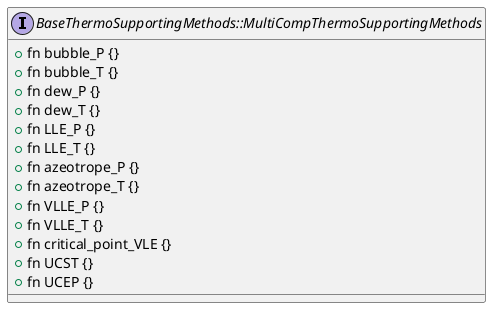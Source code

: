 @startuml multi_comp_thermo_methods_class_diagram

Interface BaseThermoSupportingMethods::MultiCompThermoSupportingMethods {
    + fn bubble_P {}
    + fn bubble_T {}
    + fn dew_P {}
    + fn dew_T {}
    + fn LLE_P {}
    + fn LLE_T {}
    + fn azeotrope_P {}
    + fn azeotrope_T {}
    + fn VLLE_P {}
    + fn VLLE_T {}
    + fn critical_point_VLE {}
    + fn UCST {}
    + fn UCEP {}
}

@enduml
